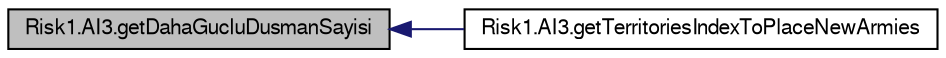 digraph G
{
  bgcolor="transparent";
  edge [fontname="FreeSans",fontsize="10",labelfontname="FreeSans",labelfontsize="10"];
  node [fontname="FreeSans",fontsize="10",shape=record];
  rankdir="LR";
  Node1 [label="Risk1.AI3.getDahaGucluDusmanSayisi",height=0.2,width=0.4,color="black", fillcolor="grey75", style="filled" fontcolor="black"];
  Node1 -> Node2 [dir="back",color="midnightblue",fontsize="10",style="solid",fontname="FreeSans"];
  Node2 [label="Risk1.AI3.getTerritoriesIndexToPlaceNewArmies",height=0.2,width=0.4,color="black",URL="$classRisk1_1_1AI3.html#a1ea5576f9c4afaf2491fb1da85a26b6a",tooltip="Oyuncu her turn&#39;de kazandığı yeni askerleri hangi bolgelere yerleştireceğini bu metod sayesinde belir..."];
}
